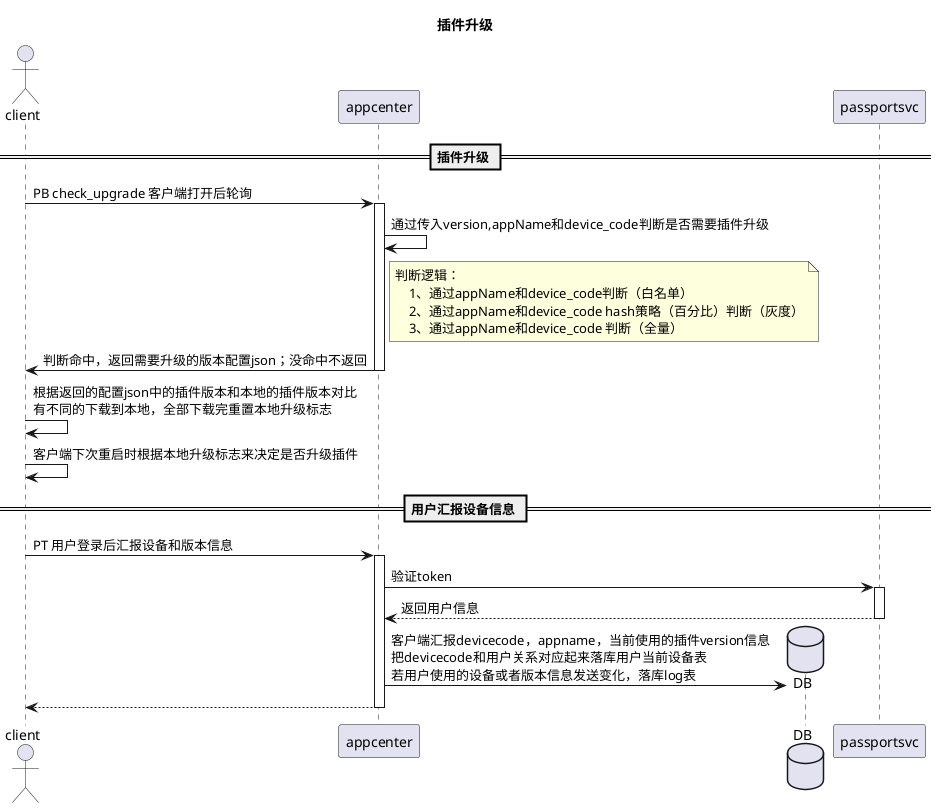 @startuml
Actor C as "client" order 1
participant A as "appcenter" order 2
database DB order 2
participant P as "passportsvc" order 3
title: 插件升级
== 插件升级 ==
C->A: PB check_upgrade 客户端打开后轮询
activate A
A->A: 通过传入version,appName和device_code判断是否需要插件升级
note right  A
    判断逻辑：
        1、通过appName和device_code判断（白名单）
        2、通过appName和device_code hash策略（百分比）判断（灰度）
        3、通过appName和device_code 判断（全量）
end note
A->C: 判断命中，返回需要升级的版本配置json；没命中不返回
deactivate A
C->C: 根据返回的配置json中的插件版本和本地的插件版本对比\n有不同的下载到本地，全部下载完重置本地升级标志
C->C: 客户端下次重启时根据本地升级标志来决定是否升级插件

== 用户汇报设备信息 ==
C->A: PT 用户登录后汇报设备和版本信息
activate A
A->P: 验证token
activate P
return 返回用户信息
create DB
A ->DB: 客户端汇报devicecode，appname，当前使用的插件version信息\n把devicecode和用户关系对应起来落库用户当前设备表\n若用户使用的设备或者版本信息发送变化，落库log表
return
@enduml